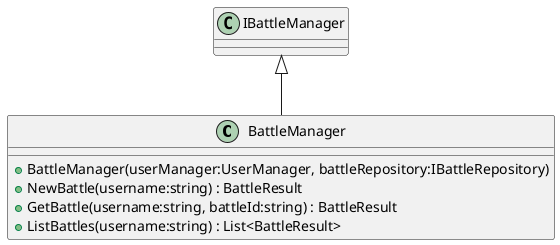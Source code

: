 @startuml
class BattleManager {
    + BattleManager(userManager:UserManager, battleRepository:IBattleRepository)
    + NewBattle(username:string) : BattleResult
    + GetBattle(username:string, battleId:string) : BattleResult
    + ListBattles(username:string) : List<BattleResult>
}
IBattleManager <|-- BattleManager
@enduml
